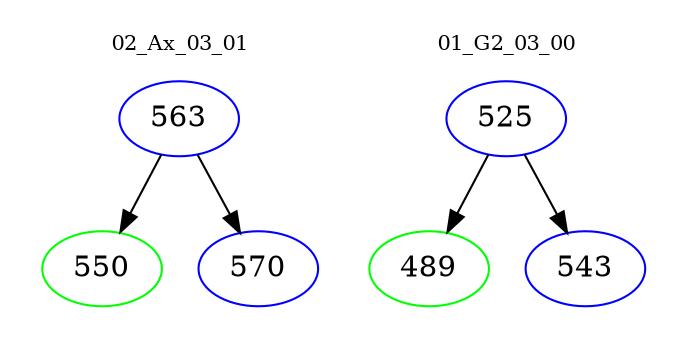 digraph{
subgraph cluster_0 {
color = white
label = "02_Ax_03_01";
fontsize=10;
T0_563 [label="563", color="blue"]
T0_563 -> T0_550 [color="black"]
T0_550 [label="550", color="green"]
T0_563 -> T0_570 [color="black"]
T0_570 [label="570", color="blue"]
}
subgraph cluster_1 {
color = white
label = "01_G2_03_00";
fontsize=10;
T1_525 [label="525", color="blue"]
T1_525 -> T1_489 [color="black"]
T1_489 [label="489", color="green"]
T1_525 -> T1_543 [color="black"]
T1_543 [label="543", color="blue"]
}
}
